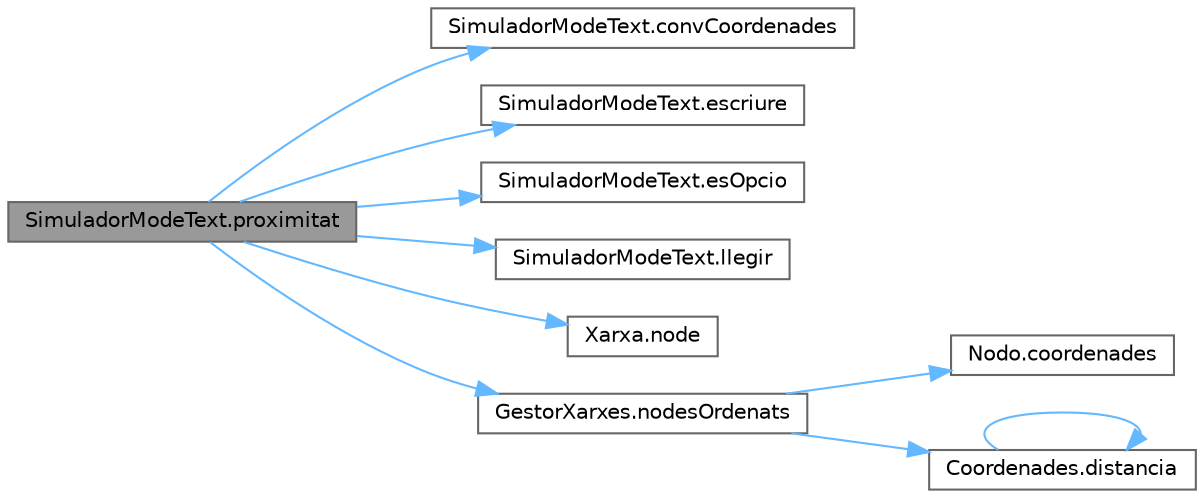 digraph "SimuladorModeText.proximitat"
{
 // LATEX_PDF_SIZE
  bgcolor="transparent";
  edge [fontname=Helvetica,fontsize=10,labelfontname=Helvetica,labelfontsize=10];
  node [fontname=Helvetica,fontsize=10,shape=box,height=0.2,width=0.4];
  rankdir="LR";
  Node1 [id="Node000001",label="SimuladorModeText.proximitat",height=0.2,width=0.4,color="gray40", fillcolor="grey60", style="filled", fontcolor="black",tooltip="Llistar les aixetes ordenades segons la distància."];
  Node1 -> Node2 [id="edge1_Node000001_Node000002",color="steelblue1",style="solid",tooltip=" "];
  Node2 [id="Node000002",label="SimuladorModeText.convCoordenades",height=0.2,width=0.4,color="grey40", fillcolor="white", style="filled",URL="$class_simulador_mode_text.html#aef254df8d752b6e7687557ac10dfe85c",tooltip="Retorna les coordenades corresponents."];
  Node1 -> Node3 [id="edge2_Node000001_Node000003",color="steelblue1",style="solid",tooltip=" "];
  Node3 [id="Node000003",label="SimuladorModeText.escriure",height=0.2,width=0.4,color="grey40", fillcolor="white", style="filled",URL="$class_simulador_mode_text.html#ae5f15fc19976496a81e70357f2e622da",tooltip="Escriu un missatge al Writer especificat."];
  Node1 -> Node4 [id="edge3_Node000001_Node000004",color="steelblue1",style="solid",tooltip=" "];
  Node4 [id="Node000004",label="SimuladorModeText.esOpcio",height=0.2,width=0.4,color="grey40", fillcolor="white", style="filled",URL="$class_simulador_mode_text.html#a342de3fbce55a35c3b84efbb10d98b30",tooltip="Comprova si la línia especificada correspon a una opció vàlida."];
  Node1 -> Node5 [id="edge4_Node000001_Node000005",color="steelblue1",style="solid",tooltip=" "];
  Node5 [id="Node000005",label="SimuladorModeText.llegir",height=0.2,width=0.4,color="grey40", fillcolor="white", style="filled",URL="$class_simulador_mode_text.html#a522b599d1c60cdbcc9b4869c2feba8a6",tooltip="Llegeix una línia del BufferedReader."];
  Node1 -> Node6 [id="edge5_Node000001_Node000006",color="steelblue1",style="solid",tooltip=" "];
  Node6 [id="Node000006",label="Xarxa.node",height=0.2,width=0.4,color="grey40", fillcolor="white", style="filled",URL="$class_xarxa.html#ad54474fd5d22a71c1ad13e6c5d16fb10",tooltip="Retorna el node amb identificador id."];
  Node1 -> Node7 [id="edge6_Node000001_Node000007",color="steelblue1",style="solid",tooltip=" "];
  Node7 [id="Node000007",label="GestorXarxes.nodesOrdenats",height=0.2,width=0.4,color="grey40", fillcolor="white", style="filled",URL="$class_gestor_xarxes.html#a9de88a5fa7413e60f3870e2ca8c216ec",tooltip="Ordena els nodes segons la distància a una coordenada."];
  Node7 -> Node8 [id="edge7_Node000007_Node000008",color="steelblue1",style="solid",tooltip=" "];
  Node8 [id="Node000008",label="Nodo.coordenades",height=0.2,width=0.4,color="grey40", fillcolor="white", style="filled",URL="$class_nodo.html#a539e3866f00679430d7373ca11627690",tooltip="Retorna les coordenades."];
  Node7 -> Node9 [id="edge8_Node000007_Node000009",color="steelblue1",style="solid",tooltip=" "];
  Node9 [id="Node000009",label="Coordenades.distancia",height=0.2,width=0.4,color="grey40", fillcolor="white", style="filled",URL="$class_coordenades.html#af0623aa8643efc99b90f77622392d6a5",tooltip="Retorna la distància."];
  Node9 -> Node9 [id="edge9_Node000009_Node000009",color="steelblue1",style="solid",tooltip=" "];
}
